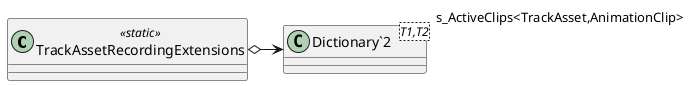 @startuml
class TrackAssetRecordingExtensions <<static>> {
}
class "Dictionary`2"<T1,T2> {
}
TrackAssetRecordingExtensions o-> "s_ActiveClips<TrackAsset,AnimationClip>" "Dictionary`2"
@enduml

